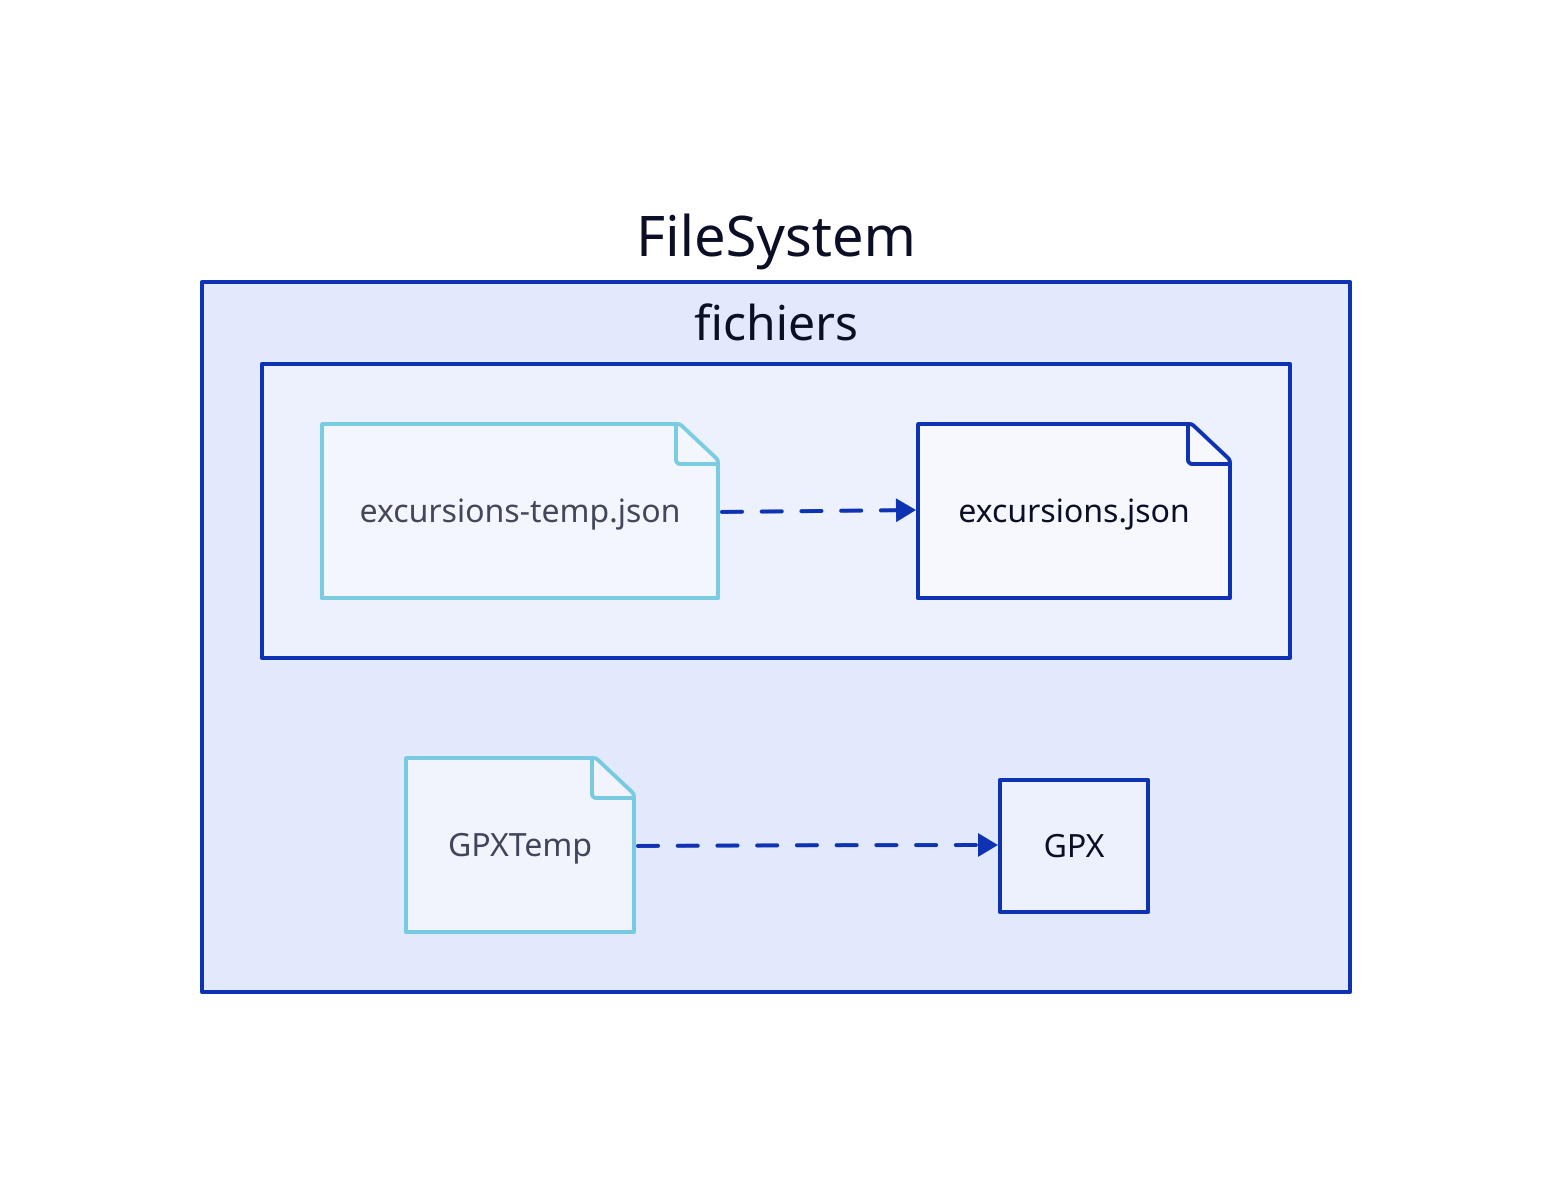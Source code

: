 direction: right

vars: {
  d2-config: {
    layout-engine: elk
  }
}

classes: {
  temp-file: {
    style: {
      stroke: "#53C0D8"
      opacity: 0.75
    }
    shape: page
    style.multiple: false
  }
}

FileSystem.fichiers.'excursions.json': {
  shape: page
  style.multiple: false
}
FileSystem.fichiers.'excursions-temp.json'
FileSystem.fichiers.'excursions-temp.json'.class: temp-file
FileSystem.GPX
FileSystem.GPXTemp
FileSystem.GPXTemp.class: temp-file

FileSystem.GPXTemp -> FileSystem.GPX: {
  style.animated: true
}

FileSystem.fichiers.'excursions-temp.json' -> FileSystem.fichiers.'excursions.json': {
  style.animated: true
}
